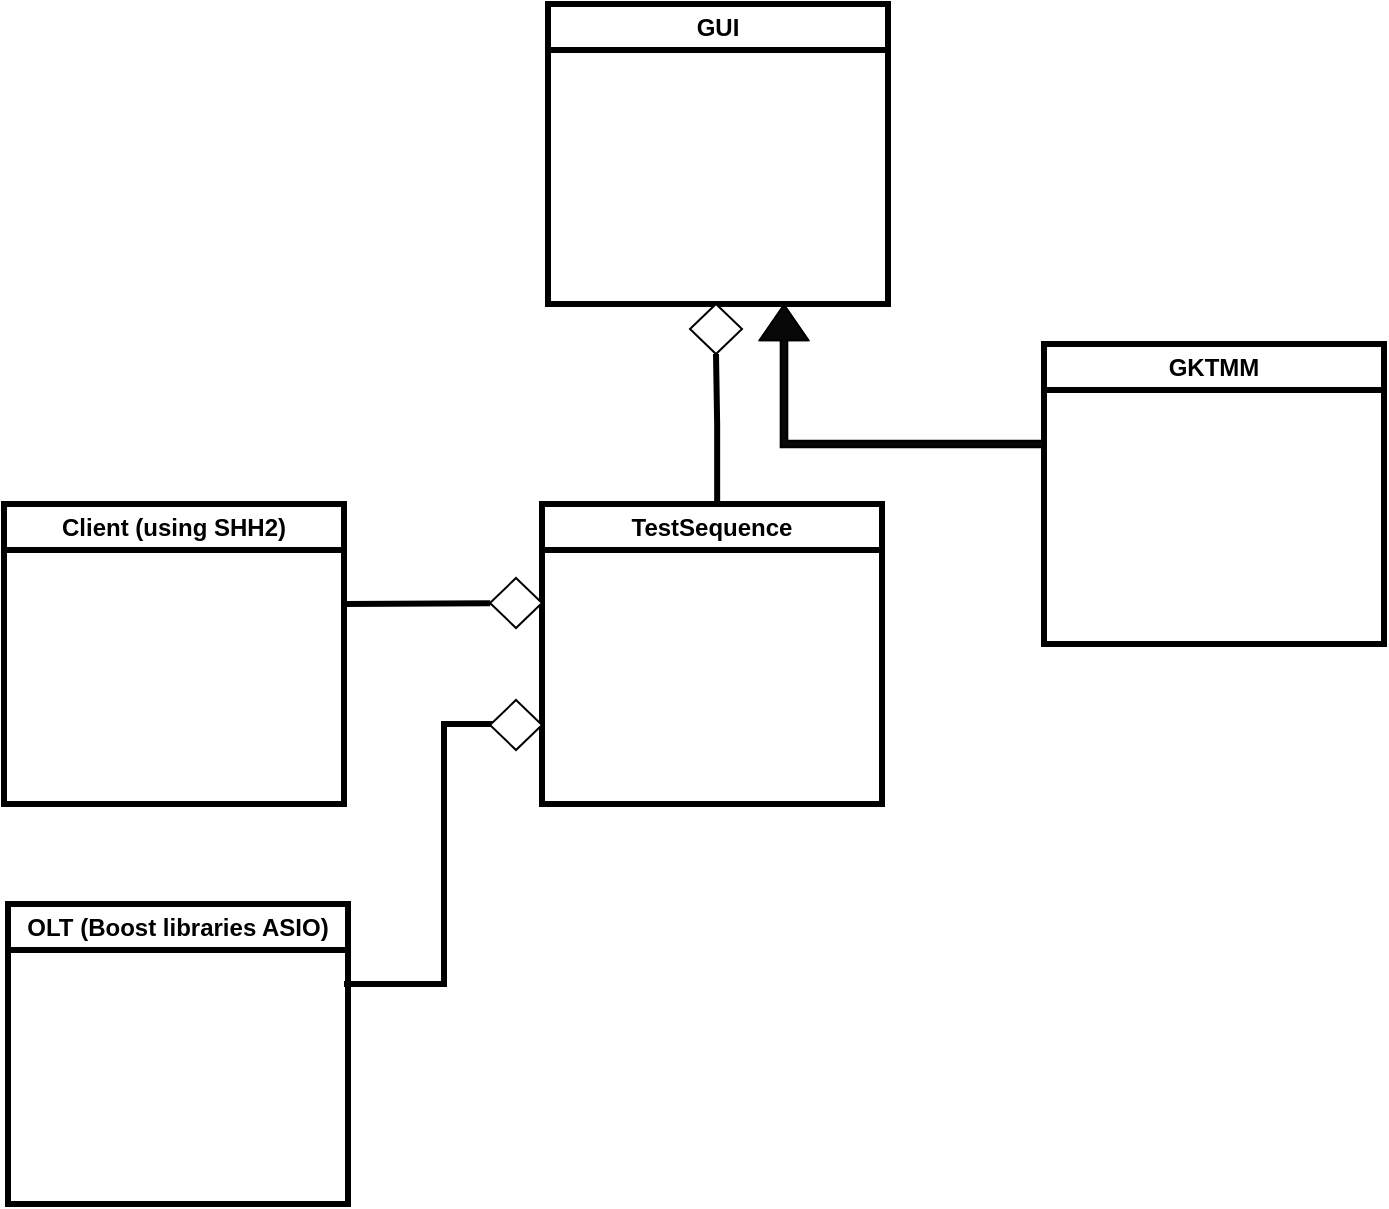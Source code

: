 <mxfile version="24.8.3">
  <diagram name="Página-1" id="kJmYEWoUamwWCY_pJ-I_">
    <mxGraphModel dx="1195" dy="650" grid="1" gridSize="10" guides="1" tooltips="1" connect="1" arrows="1" fold="1" page="1" pageScale="1" pageWidth="827" pageHeight="1169" math="0" shadow="0">
      <root>
        <mxCell id="0" />
        <mxCell id="1" parent="0" />
        <mxCell id="jRto_-CFsZu_urL9rvYv-2" value="GUI" style="swimlane;whiteSpace=wrap;html=1;strokeWidth=3;" vertex="1" parent="1">
          <mxGeometry x="332" y="110" width="170" height="150" as="geometry" />
        </mxCell>
        <mxCell id="jRto_-CFsZu_urL9rvYv-3" value="TestSequence" style="swimlane;whiteSpace=wrap;html=1;strokeWidth=3;" vertex="1" parent="1">
          <mxGeometry x="329" y="360" width="170" height="150" as="geometry" />
        </mxCell>
        <mxCell id="jRto_-CFsZu_urL9rvYv-4" value="Client (using SHH2)" style="swimlane;whiteSpace=wrap;html=1;strokeWidth=3;" vertex="1" parent="1">
          <mxGeometry x="60" y="360" width="170" height="150" as="geometry" />
        </mxCell>
        <mxCell id="jRto_-CFsZu_urL9rvYv-5" value="OLT (Boost libraries ASIO)" style="swimlane;whiteSpace=wrap;html=1;startSize=23;strokeWidth=3;" vertex="1" parent="1">
          <mxGeometry x="62" y="560" width="170" height="150" as="geometry" />
        </mxCell>
        <mxCell id="jRto_-CFsZu_urL9rvYv-6" value="" style="endArrow=none;html=1;rounded=0;" edge="1" parent="1" source="jRto_-CFsZu_urL9rvYv-11">
          <mxGeometry width="50" height="50" relative="1" as="geometry">
            <mxPoint x="230" y="410" as="sourcePoint" />
            <mxPoint x="330" y="410" as="targetPoint" />
            <Array as="points">
              <mxPoint x="250" y="410" />
            </Array>
          </mxGeometry>
        </mxCell>
        <mxCell id="jRto_-CFsZu_urL9rvYv-7" value="" style="endArrow=none;html=1;rounded=0;strokeWidth=3;" edge="1" parent="1">
          <mxGeometry width="50" height="50" relative="1" as="geometry">
            <mxPoint x="230" y="600" as="sourcePoint" />
            <mxPoint x="330" y="470" as="targetPoint" />
            <Array as="points">
              <mxPoint x="280" y="600" />
              <mxPoint x="280" y="470" />
              <mxPoint x="310" y="470" />
            </Array>
          </mxGeometry>
        </mxCell>
        <mxCell id="jRto_-CFsZu_urL9rvYv-8" value="" style="rhombus;whiteSpace=wrap;html=1;fillColor=#FFFFFF;" vertex="1" parent="1">
          <mxGeometry x="303" y="458" width="26" height="25" as="geometry" />
        </mxCell>
        <mxCell id="jRto_-CFsZu_urL9rvYv-12" value="" style="endArrow=none;html=1;rounded=0;strokeWidth=3;" edge="1" parent="1" target="jRto_-CFsZu_urL9rvYv-11">
          <mxGeometry width="50" height="50" relative="1" as="geometry">
            <mxPoint x="230" y="410" as="sourcePoint" />
            <mxPoint x="330" y="410" as="targetPoint" />
            <Array as="points" />
          </mxGeometry>
        </mxCell>
        <mxCell id="jRto_-CFsZu_urL9rvYv-11" value="" style="rhombus;whiteSpace=wrap;html=1;fillColor=#FFFFFF;" vertex="1" parent="1">
          <mxGeometry x="303" y="397" width="26" height="25" as="geometry" />
        </mxCell>
        <mxCell id="jRto_-CFsZu_urL9rvYv-13" value="" style="endArrow=none;html=1;rounded=0;strokeWidth=3;entryX=0.5;entryY=1;entryDx=0;entryDy=0;" edge="1" parent="1" target="jRto_-CFsZu_urL9rvYv-14">
          <mxGeometry width="50" height="50" relative="1" as="geometry">
            <mxPoint x="416.58" y="360" as="sourcePoint" />
            <mxPoint x="417" y="290" as="targetPoint" />
            <Array as="points">
              <mxPoint x="416.58" y="320" />
            </Array>
          </mxGeometry>
        </mxCell>
        <mxCell id="jRto_-CFsZu_urL9rvYv-14" value="" style="rhombus;whiteSpace=wrap;html=1;fillColor=#FFFFFF;" vertex="1" parent="1">
          <mxGeometry x="403" y="260" width="26" height="25" as="geometry" />
        </mxCell>
        <mxCell id="jRto_-CFsZu_urL9rvYv-15" value="GKTMM" style="swimlane;whiteSpace=wrap;html=1;strokeWidth=3;" vertex="1" parent="1">
          <mxGeometry x="580" y="280" width="170" height="150" as="geometry" />
        </mxCell>
        <mxCell id="jRto_-CFsZu_urL9rvYv-20" value="" style="shape=flexArrow;endArrow=classic;html=1;rounded=0;width=3.333;endSize=5.558;fillColor=#080808;" edge="1" parent="1">
          <mxGeometry width="50" height="50" relative="1" as="geometry">
            <mxPoint x="580" y="330" as="sourcePoint" />
            <mxPoint x="450" y="260" as="targetPoint" />
            <Array as="points">
              <mxPoint x="450" y="330" />
            </Array>
          </mxGeometry>
        </mxCell>
      </root>
    </mxGraphModel>
  </diagram>
</mxfile>
